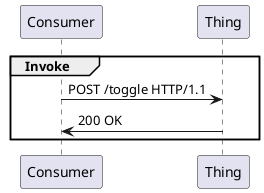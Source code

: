 @startuml
group Invoke
Consumer -> Thing: POST /toggle HTTP/1.1
Consumer <- Thing: 200 OK
end
@enduml